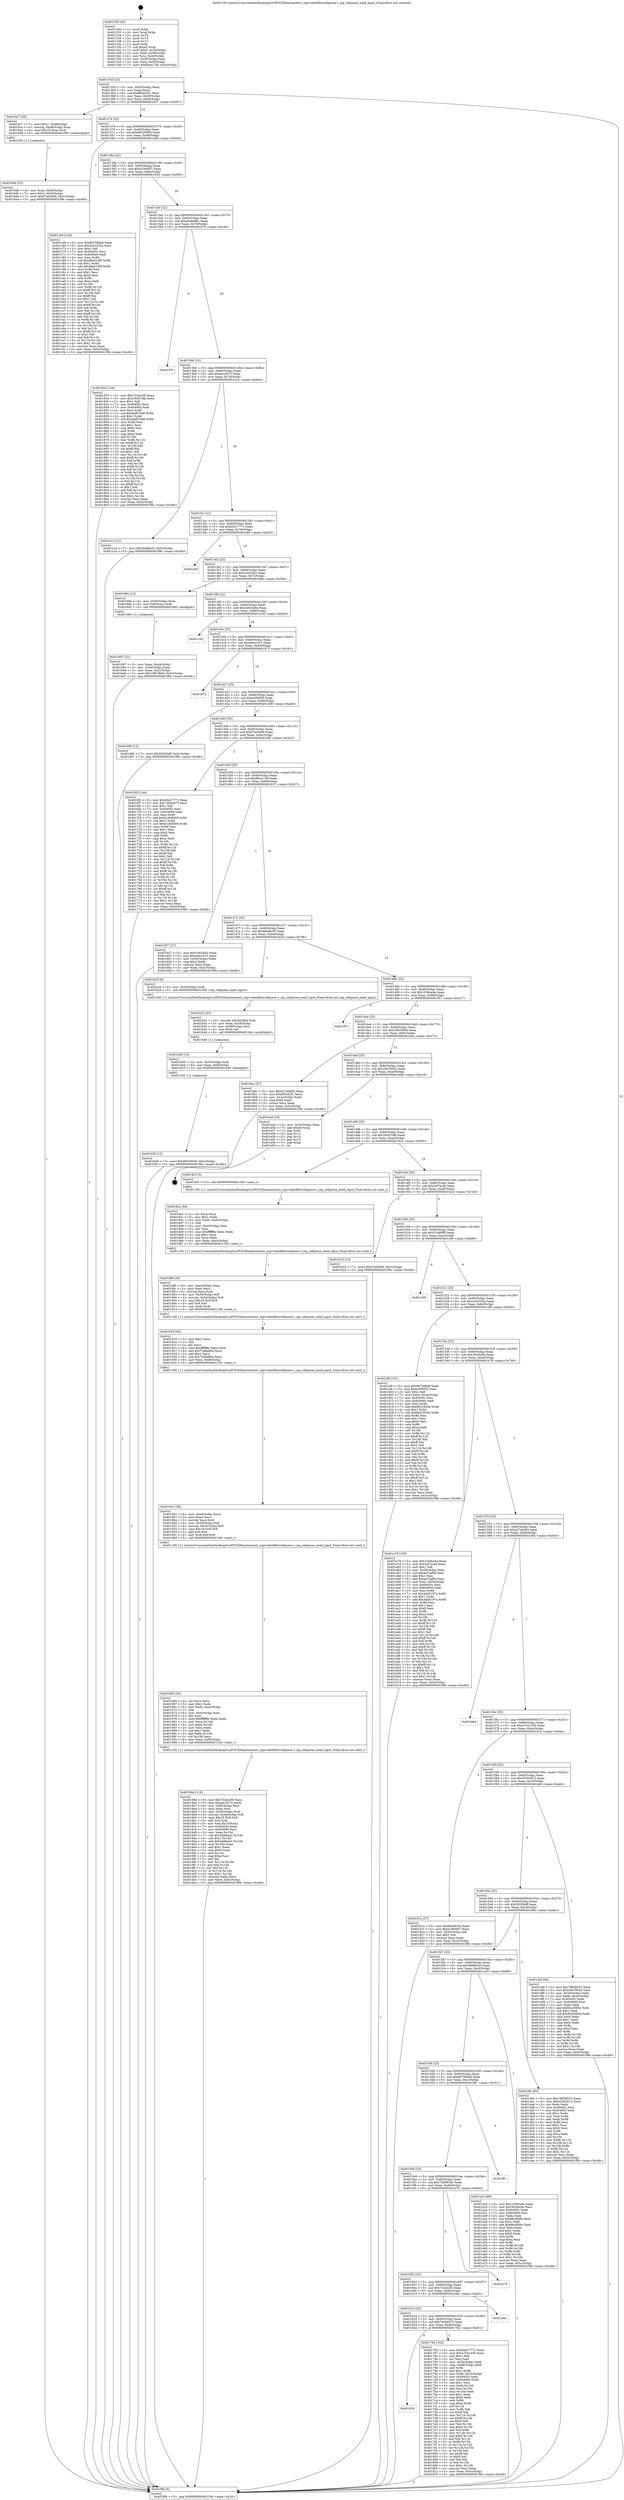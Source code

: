 digraph "0x401330" {
  label = "0x401330 (/mnt/c/Users/mathe/Desktop/tcc/POCII/binaries/extr_mpvvideofilterrefqueue.c_mp_refqueue_need_input_Final-ollvm.out::main(0))"
  labelloc = "t"
  node[shape=record]

  Entry [label="",width=0.3,height=0.3,shape=circle,fillcolor=black,style=filled]
  "0x40135d" [label="{
     0x40135d [23]\l
     | [instrs]\l
     &nbsp;&nbsp;0x40135d \<+3\>: mov -0x5c(%rbp),%eax\l
     &nbsp;&nbsp;0x401360 \<+2\>: mov %eax,%ecx\l
     &nbsp;&nbsp;0x401362 \<+6\>: sub $0x8f2e52f1,%ecx\l
     &nbsp;&nbsp;0x401368 \<+3\>: mov %eax,-0x60(%rbp)\l
     &nbsp;&nbsp;0x40136b \<+3\>: mov %ecx,-0x64(%rbp)\l
     &nbsp;&nbsp;0x40136e \<+6\>: je 00000000004016c7 \<main+0x397\>\l
  }"]
  "0x4016c7" [label="{
     0x4016c7 [20]\l
     | [instrs]\l
     &nbsp;&nbsp;0x4016c7 \<+7\>: movl $0x1,-0x48(%rbp)\l
     &nbsp;&nbsp;0x4016ce \<+4\>: movslq -0x48(%rbp),%rax\l
     &nbsp;&nbsp;0x4016d2 \<+4\>: imul $0x18,%rax,%rdi\l
     &nbsp;&nbsp;0x4016d6 \<+5\>: call 0000000000401050 \<malloc@plt\>\l
     | [calls]\l
     &nbsp;&nbsp;0x401050 \{1\} (unknown)\l
  }"]
  "0x401374" [label="{
     0x401374 [22]\l
     | [instrs]\l
     &nbsp;&nbsp;0x401374 \<+5\>: jmp 0000000000401379 \<main+0x49\>\l
     &nbsp;&nbsp;0x401379 \<+3\>: mov -0x60(%rbp),%eax\l
     &nbsp;&nbsp;0x40137c \<+5\>: sub $0x96529059,%eax\l
     &nbsp;&nbsp;0x401381 \<+3\>: mov %eax,-0x68(%rbp)\l
     &nbsp;&nbsp;0x401384 \<+6\>: je 0000000000401c69 \<main+0x939\>\l
  }"]
  Exit [label="",width=0.3,height=0.3,shape=circle,fillcolor=black,style=filled,peripheries=2]
  "0x401c69" [label="{
     0x401c69 [144]\l
     | [instrs]\l
     &nbsp;&nbsp;0x401c69 \<+5\>: mov $0x687589a8,%eax\l
     &nbsp;&nbsp;0x401c6e \<+5\>: mov $0x3c42352a,%ecx\l
     &nbsp;&nbsp;0x401c73 \<+2\>: mov $0x1,%dl\l
     &nbsp;&nbsp;0x401c75 \<+7\>: mov 0x40405c,%esi\l
     &nbsp;&nbsp;0x401c7c \<+7\>: mov 0x404060,%edi\l
     &nbsp;&nbsp;0x401c83 \<+3\>: mov %esi,%r8d\l
     &nbsp;&nbsp;0x401c86 \<+7\>: sub $0xd9a010f9,%r8d\l
     &nbsp;&nbsp;0x401c8d \<+4\>: sub $0x1,%r8d\l
     &nbsp;&nbsp;0x401c91 \<+7\>: add $0xd9a010f9,%r8d\l
     &nbsp;&nbsp;0x401c98 \<+4\>: imul %r8d,%esi\l
     &nbsp;&nbsp;0x401c9c \<+3\>: and $0x1,%esi\l
     &nbsp;&nbsp;0x401c9f \<+3\>: cmp $0x0,%esi\l
     &nbsp;&nbsp;0x401ca2 \<+4\>: sete %r9b\l
     &nbsp;&nbsp;0x401ca6 \<+3\>: cmp $0xa,%edi\l
     &nbsp;&nbsp;0x401ca9 \<+4\>: setl %r10b\l
     &nbsp;&nbsp;0x401cad \<+3\>: mov %r9b,%r11b\l
     &nbsp;&nbsp;0x401cb0 \<+4\>: xor $0xff,%r11b\l
     &nbsp;&nbsp;0x401cb4 \<+3\>: mov %r10b,%bl\l
     &nbsp;&nbsp;0x401cb7 \<+3\>: xor $0xff,%bl\l
     &nbsp;&nbsp;0x401cba \<+3\>: xor $0x1,%dl\l
     &nbsp;&nbsp;0x401cbd \<+3\>: mov %r11b,%r14b\l
     &nbsp;&nbsp;0x401cc0 \<+4\>: and $0xff,%r14b\l
     &nbsp;&nbsp;0x401cc4 \<+3\>: and %dl,%r9b\l
     &nbsp;&nbsp;0x401cc7 \<+3\>: mov %bl,%r15b\l
     &nbsp;&nbsp;0x401cca \<+4\>: and $0xff,%r15b\l
     &nbsp;&nbsp;0x401cce \<+3\>: and %dl,%r10b\l
     &nbsp;&nbsp;0x401cd1 \<+3\>: or %r9b,%r14b\l
     &nbsp;&nbsp;0x401cd4 \<+3\>: or %r10b,%r15b\l
     &nbsp;&nbsp;0x401cd7 \<+3\>: xor %r15b,%r14b\l
     &nbsp;&nbsp;0x401cda \<+3\>: or %bl,%r11b\l
     &nbsp;&nbsp;0x401cdd \<+4\>: xor $0xff,%r11b\l
     &nbsp;&nbsp;0x401ce1 \<+3\>: or $0x1,%dl\l
     &nbsp;&nbsp;0x401ce4 \<+3\>: and %dl,%r11b\l
     &nbsp;&nbsp;0x401ce7 \<+3\>: or %r11b,%r14b\l
     &nbsp;&nbsp;0x401cea \<+4\>: test $0x1,%r14b\l
     &nbsp;&nbsp;0x401cee \<+3\>: cmovne %ecx,%eax\l
     &nbsp;&nbsp;0x401cf1 \<+3\>: mov %eax,-0x5c(%rbp)\l
     &nbsp;&nbsp;0x401cf4 \<+5\>: jmp 0000000000401f9b \<main+0xc6b\>\l
  }"]
  "0x40138a" [label="{
     0x40138a [22]\l
     | [instrs]\l
     &nbsp;&nbsp;0x40138a \<+5\>: jmp 000000000040138f \<main+0x5f\>\l
     &nbsp;&nbsp;0x40138f \<+3\>: mov -0x60(%rbp),%eax\l
     &nbsp;&nbsp;0x401392 \<+5\>: sub $0xa1060bf7,%eax\l
     &nbsp;&nbsp;0x401397 \<+3\>: mov %eax,-0x6c(%rbp)\l
     &nbsp;&nbsp;0x40139a \<+6\>: je 0000000000401835 \<main+0x505\>\l
  }"]
  "0x401b58" [label="{
     0x401b58 [12]\l
     | [instrs]\l
     &nbsp;&nbsp;0x401b58 \<+7\>: movl $0x96529059,-0x5c(%rbp)\l
     &nbsp;&nbsp;0x401b5f \<+5\>: jmp 0000000000401f9b \<main+0xc6b\>\l
  }"]
  "0x401835" [label="{
     0x401835 [144]\l
     | [instrs]\l
     &nbsp;&nbsp;0x401835 \<+5\>: mov $0x732ee2f5,%eax\l
     &nbsp;&nbsp;0x40183a \<+5\>: mov $0x29c97c8b,%ecx\l
     &nbsp;&nbsp;0x40183f \<+2\>: mov $0x1,%dl\l
     &nbsp;&nbsp;0x401841 \<+7\>: mov 0x40405c,%esi\l
     &nbsp;&nbsp;0x401848 \<+7\>: mov 0x404060,%edi\l
     &nbsp;&nbsp;0x40184f \<+3\>: mov %esi,%r8d\l
     &nbsp;&nbsp;0x401852 \<+7\>: sub $0xdaf67bd9,%r8d\l
     &nbsp;&nbsp;0x401859 \<+4\>: sub $0x1,%r8d\l
     &nbsp;&nbsp;0x40185d \<+7\>: add $0xdaf67bd9,%r8d\l
     &nbsp;&nbsp;0x401864 \<+4\>: imul %r8d,%esi\l
     &nbsp;&nbsp;0x401868 \<+3\>: and $0x1,%esi\l
     &nbsp;&nbsp;0x40186b \<+3\>: cmp $0x0,%esi\l
     &nbsp;&nbsp;0x40186e \<+4\>: sete %r9b\l
     &nbsp;&nbsp;0x401872 \<+3\>: cmp $0xa,%edi\l
     &nbsp;&nbsp;0x401875 \<+4\>: setl %r10b\l
     &nbsp;&nbsp;0x401879 \<+3\>: mov %r9b,%r11b\l
     &nbsp;&nbsp;0x40187c \<+4\>: xor $0xff,%r11b\l
     &nbsp;&nbsp;0x401880 \<+3\>: mov %r10b,%bl\l
     &nbsp;&nbsp;0x401883 \<+3\>: xor $0xff,%bl\l
     &nbsp;&nbsp;0x401886 \<+3\>: xor $0x1,%dl\l
     &nbsp;&nbsp;0x401889 \<+3\>: mov %r11b,%r14b\l
     &nbsp;&nbsp;0x40188c \<+4\>: and $0xff,%r14b\l
     &nbsp;&nbsp;0x401890 \<+3\>: and %dl,%r9b\l
     &nbsp;&nbsp;0x401893 \<+3\>: mov %bl,%r15b\l
     &nbsp;&nbsp;0x401896 \<+4\>: and $0xff,%r15b\l
     &nbsp;&nbsp;0x40189a \<+3\>: and %dl,%r10b\l
     &nbsp;&nbsp;0x40189d \<+3\>: or %r9b,%r14b\l
     &nbsp;&nbsp;0x4018a0 \<+3\>: or %r10b,%r15b\l
     &nbsp;&nbsp;0x4018a3 \<+3\>: xor %r15b,%r14b\l
     &nbsp;&nbsp;0x4018a6 \<+3\>: or %bl,%r11b\l
     &nbsp;&nbsp;0x4018a9 \<+4\>: xor $0xff,%r11b\l
     &nbsp;&nbsp;0x4018ad \<+3\>: or $0x1,%dl\l
     &nbsp;&nbsp;0x4018b0 \<+3\>: and %dl,%r11b\l
     &nbsp;&nbsp;0x4018b3 \<+3\>: or %r11b,%r14b\l
     &nbsp;&nbsp;0x4018b6 \<+4\>: test $0x1,%r14b\l
     &nbsp;&nbsp;0x4018ba \<+3\>: cmovne %ecx,%eax\l
     &nbsp;&nbsp;0x4018bd \<+3\>: mov %eax,-0x5c(%rbp)\l
     &nbsp;&nbsp;0x4018c0 \<+5\>: jmp 0000000000401f9b \<main+0xc6b\>\l
  }"]
  "0x4013a0" [label="{
     0x4013a0 [22]\l
     | [instrs]\l
     &nbsp;&nbsp;0x4013a0 \<+5\>: jmp 00000000004013a5 \<main+0x75\>\l
     &nbsp;&nbsp;0x4013a5 \<+3\>: mov -0x60(%rbp),%eax\l
     &nbsp;&nbsp;0x4013a8 \<+5\>: sub $0xa5a6e881,%eax\l
     &nbsp;&nbsp;0x4013ad \<+3\>: mov %eax,-0x70(%rbp)\l
     &nbsp;&nbsp;0x4013b0 \<+6\>: je 0000000000401f70 \<main+0xc40\>\l
  }"]
  "0x401b49" [label="{
     0x401b49 [15]\l
     | [instrs]\l
     &nbsp;&nbsp;0x401b49 \<+4\>: mov -0x50(%rbp),%rdi\l
     &nbsp;&nbsp;0x401b4d \<+6\>: mov %eax,-0xf4(%rbp)\l
     &nbsp;&nbsp;0x401b53 \<+5\>: call 0000000000401030 \<free@plt\>\l
     | [calls]\l
     &nbsp;&nbsp;0x401030 \{1\} (unknown)\l
  }"]
  "0x401f70" [label="{
     0x401f70\l
  }", style=dashed]
  "0x4013b6" [label="{
     0x4013b6 [22]\l
     | [instrs]\l
     &nbsp;&nbsp;0x4013b6 \<+5\>: jmp 00000000004013bb \<main+0x8b\>\l
     &nbsp;&nbsp;0x4013bb \<+3\>: mov -0x60(%rbp),%eax\l
     &nbsp;&nbsp;0x4013be \<+5\>: sub $0xaec2fc75,%eax\l
     &nbsp;&nbsp;0x4013c3 \<+3\>: mov %eax,-0x74(%rbp)\l
     &nbsp;&nbsp;0x4013c6 \<+6\>: je 0000000000401a14 \<main+0x6e4\>\l
  }"]
  "0x401b32" [label="{
     0x401b32 [23]\l
     | [instrs]\l
     &nbsp;&nbsp;0x401b32 \<+10\>: movabs $0x4020b6,%rdi\l
     &nbsp;&nbsp;0x401b3c \<+3\>: mov %eax,-0x58(%rbp)\l
     &nbsp;&nbsp;0x401b3f \<+3\>: mov -0x58(%rbp),%esi\l
     &nbsp;&nbsp;0x401b42 \<+2\>: mov $0x0,%al\l
     &nbsp;&nbsp;0x401b44 \<+5\>: call 0000000000401040 \<printf@plt\>\l
     | [calls]\l
     &nbsp;&nbsp;0x401040 \{1\} (unknown)\l
  }"]
  "0x401a14" [label="{
     0x401a14 [12]\l
     | [instrs]\l
     &nbsp;&nbsp;0x401a14 \<+7\>: movl $0x5bd8fcd3,-0x5c(%rbp)\l
     &nbsp;&nbsp;0x401a1b \<+5\>: jmp 0000000000401f9b \<main+0xc6b\>\l
  }"]
  "0x4013cc" [label="{
     0x4013cc [22]\l
     | [instrs]\l
     &nbsp;&nbsp;0x4013cc \<+5\>: jmp 00000000004013d1 \<main+0xa1\>\l
     &nbsp;&nbsp;0x4013d1 \<+3\>: mov -0x60(%rbp),%eax\l
     &nbsp;&nbsp;0x4013d4 \<+5\>: sub $0xb5d17771,%eax\l
     &nbsp;&nbsp;0x4013d9 \<+3\>: mov %eax,-0x78(%rbp)\l
     &nbsp;&nbsp;0x4013dc \<+6\>: je 0000000000401e60 \<main+0xb30\>\l
  }"]
  "0x40199d" [label="{
     0x40199d [119]\l
     | [instrs]\l
     &nbsp;&nbsp;0x40199d \<+5\>: mov $0x732ee2f5,%ecx\l
     &nbsp;&nbsp;0x4019a2 \<+5\>: mov $0xaec2fc75,%edx\l
     &nbsp;&nbsp;0x4019a7 \<+6\>: mov -0xf0(%rbp),%esi\l
     &nbsp;&nbsp;0x4019ad \<+3\>: imul %eax,%esi\l
     &nbsp;&nbsp;0x4019b0 \<+4\>: mov -0x50(%rbp),%rdi\l
     &nbsp;&nbsp;0x4019b4 \<+4\>: movslq -0x54(%rbp),%r8\l
     &nbsp;&nbsp;0x4019b8 \<+4\>: imul $0x18,%r8,%r8\l
     &nbsp;&nbsp;0x4019bc \<+3\>: add %r8,%rdi\l
     &nbsp;&nbsp;0x4019bf \<+3\>: mov %esi,0x10(%rdi)\l
     &nbsp;&nbsp;0x4019c2 \<+7\>: mov 0x40405c,%eax\l
     &nbsp;&nbsp;0x4019c9 \<+7\>: mov 0x404060,%esi\l
     &nbsp;&nbsp;0x4019d0 \<+3\>: mov %eax,%r10d\l
     &nbsp;&nbsp;0x4019d3 \<+7\>: sub $0x5a9fe4e2,%r10d\l
     &nbsp;&nbsp;0x4019da \<+4\>: sub $0x1,%r10d\l
     &nbsp;&nbsp;0x4019de \<+7\>: add $0x5a9fe4e2,%r10d\l
     &nbsp;&nbsp;0x4019e5 \<+4\>: imul %r10d,%eax\l
     &nbsp;&nbsp;0x4019e9 \<+3\>: and $0x1,%eax\l
     &nbsp;&nbsp;0x4019ec \<+3\>: cmp $0x0,%eax\l
     &nbsp;&nbsp;0x4019ef \<+4\>: sete %r11b\l
     &nbsp;&nbsp;0x4019f3 \<+3\>: cmp $0xa,%esi\l
     &nbsp;&nbsp;0x4019f6 \<+3\>: setl %bl\l
     &nbsp;&nbsp;0x4019f9 \<+3\>: mov %r11b,%r14b\l
     &nbsp;&nbsp;0x4019fc \<+3\>: and %bl,%r14b\l
     &nbsp;&nbsp;0x4019ff \<+3\>: xor %bl,%r11b\l
     &nbsp;&nbsp;0x401a02 \<+3\>: or %r11b,%r14b\l
     &nbsp;&nbsp;0x401a05 \<+4\>: test $0x1,%r14b\l
     &nbsp;&nbsp;0x401a09 \<+3\>: cmovne %edx,%ecx\l
     &nbsp;&nbsp;0x401a0c \<+3\>: mov %ecx,-0x5c(%rbp)\l
     &nbsp;&nbsp;0x401a0f \<+5\>: jmp 0000000000401f9b \<main+0xc6b\>\l
  }"]
  "0x401e60" [label="{
     0x401e60\l
  }", style=dashed]
  "0x4013e2" [label="{
     0x4013e2 [22]\l
     | [instrs]\l
     &nbsp;&nbsp;0x4013e2 \<+5\>: jmp 00000000004013e7 \<main+0xb7\>\l
     &nbsp;&nbsp;0x4013e7 \<+3\>: mov -0x60(%rbp),%eax\l
     &nbsp;&nbsp;0x4013ea \<+5\>: sub $0xc3442fa3,%eax\l
     &nbsp;&nbsp;0x4013ef \<+3\>: mov %eax,-0x7c(%rbp)\l
     &nbsp;&nbsp;0x4013f2 \<+6\>: je 000000000040168a \<main+0x35a\>\l
  }"]
  "0x401965" [label="{
     0x401965 [56]\l
     | [instrs]\l
     &nbsp;&nbsp;0x401965 \<+2\>: xor %ecx,%ecx\l
     &nbsp;&nbsp;0x401967 \<+5\>: mov $0x2,%edx\l
     &nbsp;&nbsp;0x40196c \<+6\>: mov %edx,-0xec(%rbp)\l
     &nbsp;&nbsp;0x401972 \<+1\>: cltd\l
     &nbsp;&nbsp;0x401973 \<+6\>: mov -0xec(%rbp),%esi\l
     &nbsp;&nbsp;0x401979 \<+2\>: idiv %esi\l
     &nbsp;&nbsp;0x40197b \<+6\>: imul $0xfffffffe,%edx,%edx\l
     &nbsp;&nbsp;0x401981 \<+3\>: mov %ecx,%r10d\l
     &nbsp;&nbsp;0x401984 \<+3\>: sub %edx,%r10d\l
     &nbsp;&nbsp;0x401987 \<+2\>: mov %ecx,%edx\l
     &nbsp;&nbsp;0x401989 \<+3\>: sub $0x1,%edx\l
     &nbsp;&nbsp;0x40198c \<+3\>: add %edx,%r10d\l
     &nbsp;&nbsp;0x40198f \<+3\>: sub %r10d,%ecx\l
     &nbsp;&nbsp;0x401992 \<+6\>: mov %ecx,-0xf0(%rbp)\l
     &nbsp;&nbsp;0x401998 \<+5\>: call 0000000000401160 \<next_i\>\l
     | [calls]\l
     &nbsp;&nbsp;0x401160 \{1\} (/mnt/c/Users/mathe/Desktop/tcc/POCII/binaries/extr_mpvvideofilterrefqueue.c_mp_refqueue_need_input_Final-ollvm.out::next_i)\l
  }"]
  "0x40168a" [label="{
     0x40168a [13]\l
     | [instrs]\l
     &nbsp;&nbsp;0x40168a \<+4\>: mov -0x40(%rbp),%rax\l
     &nbsp;&nbsp;0x40168e \<+4\>: mov 0x8(%rax),%rdi\l
     &nbsp;&nbsp;0x401692 \<+5\>: call 0000000000401060 \<atoi@plt\>\l
     | [calls]\l
     &nbsp;&nbsp;0x401060 \{1\} (unknown)\l
  }"]
  "0x4013f8" [label="{
     0x4013f8 [22]\l
     | [instrs]\l
     &nbsp;&nbsp;0x4013f8 \<+5\>: jmp 00000000004013fd \<main+0xcd\>\l
     &nbsp;&nbsp;0x4013fd \<+3\>: mov -0x60(%rbp),%eax\l
     &nbsp;&nbsp;0x401400 \<+5\>: sub $0xcb61be9a,%eax\l
     &nbsp;&nbsp;0x401405 \<+3\>: mov %eax,-0x80(%rbp)\l
     &nbsp;&nbsp;0x401408 \<+6\>: je 0000000000401c5d \<main+0x92d\>\l
  }"]
  "0x401941" [label="{
     0x401941 [36]\l
     | [instrs]\l
     &nbsp;&nbsp;0x401941 \<+6\>: mov -0xe8(%rbp),%ecx\l
     &nbsp;&nbsp;0x401947 \<+3\>: imul %eax,%ecx\l
     &nbsp;&nbsp;0x40194a \<+3\>: movslq %ecx,%rdi\l
     &nbsp;&nbsp;0x40194d \<+4\>: mov -0x50(%rbp),%r8\l
     &nbsp;&nbsp;0x401951 \<+4\>: movslq -0x54(%rbp),%r9\l
     &nbsp;&nbsp;0x401955 \<+4\>: imul $0x18,%r9,%r9\l
     &nbsp;&nbsp;0x401959 \<+3\>: add %r9,%r8\l
     &nbsp;&nbsp;0x40195c \<+4\>: mov %rdi,0x8(%r8)\l
     &nbsp;&nbsp;0x401960 \<+5\>: call 0000000000401160 \<next_i\>\l
     | [calls]\l
     &nbsp;&nbsp;0x401160 \{1\} (/mnt/c/Users/mathe/Desktop/tcc/POCII/binaries/extr_mpvvideofilterrefqueue.c_mp_refqueue_need_input_Final-ollvm.out::next_i)\l
  }"]
  "0x401c5d" [label="{
     0x401c5d\l
  }", style=dashed]
  "0x40140e" [label="{
     0x40140e [25]\l
     | [instrs]\l
     &nbsp;&nbsp;0x40140e \<+5\>: jmp 0000000000401413 \<main+0xe3\>\l
     &nbsp;&nbsp;0x401413 \<+3\>: mov -0x60(%rbp),%eax\l
     &nbsp;&nbsp;0x401416 \<+5\>: sub $0xe0ecc315,%eax\l
     &nbsp;&nbsp;0x40141b \<+6\>: mov %eax,-0x84(%rbp)\l
     &nbsp;&nbsp;0x401421 \<+6\>: je 0000000000401672 \<main+0x342\>\l
  }"]
  "0x401919" [label="{
     0x401919 [40]\l
     | [instrs]\l
     &nbsp;&nbsp;0x401919 \<+5\>: mov $0x2,%ecx\l
     &nbsp;&nbsp;0x40191e \<+1\>: cltd\l
     &nbsp;&nbsp;0x40191f \<+2\>: idiv %ecx\l
     &nbsp;&nbsp;0x401921 \<+6\>: imul $0xfffffffe,%edx,%ecx\l
     &nbsp;&nbsp;0x401927 \<+6\>: add $0x72d8a80a,%ecx\l
     &nbsp;&nbsp;0x40192d \<+3\>: add $0x1,%ecx\l
     &nbsp;&nbsp;0x401930 \<+6\>: sub $0x72d8a80a,%ecx\l
     &nbsp;&nbsp;0x401936 \<+6\>: mov %ecx,-0xe8(%rbp)\l
     &nbsp;&nbsp;0x40193c \<+5\>: call 0000000000401160 \<next_i\>\l
     | [calls]\l
     &nbsp;&nbsp;0x401160 \{1\} (/mnt/c/Users/mathe/Desktop/tcc/POCII/binaries/extr_mpvvideofilterrefqueue.c_mp_refqueue_need_input_Final-ollvm.out::next_i)\l
  }"]
  "0x401672" [label="{
     0x401672\l
  }", style=dashed]
  "0x401427" [label="{
     0x401427 [25]\l
     | [instrs]\l
     &nbsp;&nbsp;0x401427 \<+5\>: jmp 000000000040142c \<main+0xfc\>\l
     &nbsp;&nbsp;0x40142c \<+3\>: mov -0x60(%rbp),%eax\l
     &nbsp;&nbsp;0x40142f \<+5\>: sub $0xecf56f50,%eax\l
     &nbsp;&nbsp;0x401434 \<+6\>: mov %eax,-0x88(%rbp)\l
     &nbsp;&nbsp;0x40143a \<+6\>: je 0000000000401d90 \<main+0xa60\>\l
  }"]
  "0x4018f6" [label="{
     0x4018f6 [35]\l
     | [instrs]\l
     &nbsp;&nbsp;0x4018f6 \<+6\>: mov -0xe4(%rbp),%ecx\l
     &nbsp;&nbsp;0x4018fc \<+3\>: imul %eax,%ecx\l
     &nbsp;&nbsp;0x4018ff \<+3\>: movslq %ecx,%rdi\l
     &nbsp;&nbsp;0x401902 \<+4\>: mov -0x50(%rbp),%r8\l
     &nbsp;&nbsp;0x401906 \<+4\>: movslq -0x54(%rbp),%r9\l
     &nbsp;&nbsp;0x40190a \<+4\>: imul $0x18,%r9,%r9\l
     &nbsp;&nbsp;0x40190e \<+3\>: add %r9,%r8\l
     &nbsp;&nbsp;0x401911 \<+3\>: mov %rdi,(%r8)\l
     &nbsp;&nbsp;0x401914 \<+5\>: call 0000000000401160 \<next_i\>\l
     | [calls]\l
     &nbsp;&nbsp;0x401160 \{1\} (/mnt/c/Users/mathe/Desktop/tcc/POCII/binaries/extr_mpvvideofilterrefqueue.c_mp_refqueue_need_input_Final-ollvm.out::next_i)\l
  }"]
  "0x401d90" [label="{
     0x401d90 [12]\l
     | [instrs]\l
     &nbsp;&nbsp;0x401d90 \<+7\>: movl $0x59320eff,-0x5c(%rbp)\l
     &nbsp;&nbsp;0x401d97 \<+5\>: jmp 0000000000401f9b \<main+0xc6b\>\l
  }"]
  "0x401440" [label="{
     0x401440 [25]\l
     | [instrs]\l
     &nbsp;&nbsp;0x401440 \<+5\>: jmp 0000000000401445 \<main+0x115\>\l
     &nbsp;&nbsp;0x401445 \<+3\>: mov -0x60(%rbp),%eax\l
     &nbsp;&nbsp;0x401448 \<+5\>: sub $0xf7a0d499,%eax\l
     &nbsp;&nbsp;0x40144d \<+6\>: mov %eax,-0x8c(%rbp)\l
     &nbsp;&nbsp;0x401453 \<+6\>: je 00000000004016f2 \<main+0x3c2\>\l
  }"]
  "0x4018ca" [label="{
     0x4018ca [44]\l
     | [instrs]\l
     &nbsp;&nbsp;0x4018ca \<+2\>: xor %ecx,%ecx\l
     &nbsp;&nbsp;0x4018cc \<+5\>: mov $0x2,%edx\l
     &nbsp;&nbsp;0x4018d1 \<+6\>: mov %edx,-0xe0(%rbp)\l
     &nbsp;&nbsp;0x4018d7 \<+1\>: cltd\l
     &nbsp;&nbsp;0x4018d8 \<+6\>: mov -0xe0(%rbp),%esi\l
     &nbsp;&nbsp;0x4018de \<+2\>: idiv %esi\l
     &nbsp;&nbsp;0x4018e0 \<+6\>: imul $0xfffffffe,%edx,%edx\l
     &nbsp;&nbsp;0x4018e6 \<+3\>: sub $0x1,%ecx\l
     &nbsp;&nbsp;0x4018e9 \<+2\>: sub %ecx,%edx\l
     &nbsp;&nbsp;0x4018eb \<+6\>: mov %edx,-0xe4(%rbp)\l
     &nbsp;&nbsp;0x4018f1 \<+5\>: call 0000000000401160 \<next_i\>\l
     | [calls]\l
     &nbsp;&nbsp;0x401160 \{1\} (/mnt/c/Users/mathe/Desktop/tcc/POCII/binaries/extr_mpvvideofilterrefqueue.c_mp_refqueue_need_input_Final-ollvm.out::next_i)\l
  }"]
  "0x4016f2" [label="{
     0x4016f2 [144]\l
     | [instrs]\l
     &nbsp;&nbsp;0x4016f2 \<+5\>: mov $0xb5d17771,%eax\l
     &nbsp;&nbsp;0x4016f7 \<+5\>: mov $0x74b5d475,%ecx\l
     &nbsp;&nbsp;0x4016fc \<+2\>: mov $0x1,%dl\l
     &nbsp;&nbsp;0x4016fe \<+7\>: mov 0x40405c,%esi\l
     &nbsp;&nbsp;0x401705 \<+7\>: mov 0x404060,%edi\l
     &nbsp;&nbsp;0x40170c \<+3\>: mov %esi,%r8d\l
     &nbsp;&nbsp;0x40170f \<+7\>: add $0xb1db85b9,%r8d\l
     &nbsp;&nbsp;0x401716 \<+4\>: sub $0x1,%r8d\l
     &nbsp;&nbsp;0x40171a \<+7\>: sub $0xb1db85b9,%r8d\l
     &nbsp;&nbsp;0x401721 \<+4\>: imul %r8d,%esi\l
     &nbsp;&nbsp;0x401725 \<+3\>: and $0x1,%esi\l
     &nbsp;&nbsp;0x401728 \<+3\>: cmp $0x0,%esi\l
     &nbsp;&nbsp;0x40172b \<+4\>: sete %r9b\l
     &nbsp;&nbsp;0x40172f \<+3\>: cmp $0xa,%edi\l
     &nbsp;&nbsp;0x401732 \<+4\>: setl %r10b\l
     &nbsp;&nbsp;0x401736 \<+3\>: mov %r9b,%r11b\l
     &nbsp;&nbsp;0x401739 \<+4\>: xor $0xff,%r11b\l
     &nbsp;&nbsp;0x40173d \<+3\>: mov %r10b,%bl\l
     &nbsp;&nbsp;0x401740 \<+3\>: xor $0xff,%bl\l
     &nbsp;&nbsp;0x401743 \<+3\>: xor $0x1,%dl\l
     &nbsp;&nbsp;0x401746 \<+3\>: mov %r11b,%r14b\l
     &nbsp;&nbsp;0x401749 \<+4\>: and $0xff,%r14b\l
     &nbsp;&nbsp;0x40174d \<+3\>: and %dl,%r9b\l
     &nbsp;&nbsp;0x401750 \<+3\>: mov %bl,%r15b\l
     &nbsp;&nbsp;0x401753 \<+4\>: and $0xff,%r15b\l
     &nbsp;&nbsp;0x401757 \<+3\>: and %dl,%r10b\l
     &nbsp;&nbsp;0x40175a \<+3\>: or %r9b,%r14b\l
     &nbsp;&nbsp;0x40175d \<+3\>: or %r10b,%r15b\l
     &nbsp;&nbsp;0x401760 \<+3\>: xor %r15b,%r14b\l
     &nbsp;&nbsp;0x401763 \<+3\>: or %bl,%r11b\l
     &nbsp;&nbsp;0x401766 \<+4\>: xor $0xff,%r11b\l
     &nbsp;&nbsp;0x40176a \<+3\>: or $0x1,%dl\l
     &nbsp;&nbsp;0x40176d \<+3\>: and %dl,%r11b\l
     &nbsp;&nbsp;0x401770 \<+3\>: or %r11b,%r14b\l
     &nbsp;&nbsp;0x401773 \<+4\>: test $0x1,%r14b\l
     &nbsp;&nbsp;0x401777 \<+3\>: cmovne %ecx,%eax\l
     &nbsp;&nbsp;0x40177a \<+3\>: mov %eax,-0x5c(%rbp)\l
     &nbsp;&nbsp;0x40177d \<+5\>: jmp 0000000000401f9b \<main+0xc6b\>\l
  }"]
  "0x401459" [label="{
     0x401459 [25]\l
     | [instrs]\l
     &nbsp;&nbsp;0x401459 \<+5\>: jmp 000000000040145e \<main+0x12e\>\l
     &nbsp;&nbsp;0x40145e \<+3\>: mov -0x60(%rbp),%eax\l
     &nbsp;&nbsp;0x401461 \<+5\>: sub $0xf8cec738,%eax\l
     &nbsp;&nbsp;0x401466 \<+6\>: mov %eax,-0x90(%rbp)\l
     &nbsp;&nbsp;0x40146c \<+6\>: je 0000000000401657 \<main+0x327\>\l
  }"]
  "0x401634" [label="{
     0x401634\l
  }", style=dashed]
  "0x401657" [label="{
     0x401657 [27]\l
     | [instrs]\l
     &nbsp;&nbsp;0x401657 \<+5\>: mov $0xc3442fa3,%eax\l
     &nbsp;&nbsp;0x40165c \<+5\>: mov $0xe0ecc315,%ecx\l
     &nbsp;&nbsp;0x401661 \<+3\>: mov -0x30(%rbp),%edx\l
     &nbsp;&nbsp;0x401664 \<+3\>: cmp $0x2,%edx\l
     &nbsp;&nbsp;0x401667 \<+3\>: cmovne %ecx,%eax\l
     &nbsp;&nbsp;0x40166a \<+3\>: mov %eax,-0x5c(%rbp)\l
     &nbsp;&nbsp;0x40166d \<+5\>: jmp 0000000000401f9b \<main+0xc6b\>\l
  }"]
  "0x401472" [label="{
     0x401472 [25]\l
     | [instrs]\l
     &nbsp;&nbsp;0x401472 \<+5\>: jmp 0000000000401477 \<main+0x147\>\l
     &nbsp;&nbsp;0x401477 \<+3\>: mov -0x60(%rbp),%eax\l
     &nbsp;&nbsp;0x40147a \<+5\>: sub $0xfe4e8c55,%eax\l
     &nbsp;&nbsp;0x40147f \<+6\>: mov %eax,-0x94(%rbp)\l
     &nbsp;&nbsp;0x401485 \<+6\>: je 0000000000401b29 \<main+0x7f9\>\l
  }"]
  "0x401f9b" [label="{
     0x401f9b [5]\l
     | [instrs]\l
     &nbsp;&nbsp;0x401f9b \<+5\>: jmp 000000000040135d \<main+0x2d\>\l
  }"]
  "0x401330" [label="{
     0x401330 [45]\l
     | [instrs]\l
     &nbsp;&nbsp;0x401330 \<+1\>: push %rbp\l
     &nbsp;&nbsp;0x401331 \<+3\>: mov %rsp,%rbp\l
     &nbsp;&nbsp;0x401334 \<+2\>: push %r15\l
     &nbsp;&nbsp;0x401336 \<+2\>: push %r14\l
     &nbsp;&nbsp;0x401338 \<+2\>: push %r12\l
     &nbsp;&nbsp;0x40133a \<+1\>: push %rbx\l
     &nbsp;&nbsp;0x40133b \<+7\>: sub $0xe0,%rsp\l
     &nbsp;&nbsp;0x401342 \<+7\>: movl $0x0,-0x34(%rbp)\l
     &nbsp;&nbsp;0x401349 \<+3\>: mov %edi,-0x38(%rbp)\l
     &nbsp;&nbsp;0x40134c \<+4\>: mov %rsi,-0x40(%rbp)\l
     &nbsp;&nbsp;0x401350 \<+3\>: mov -0x38(%rbp),%edi\l
     &nbsp;&nbsp;0x401353 \<+3\>: mov %edi,-0x30(%rbp)\l
     &nbsp;&nbsp;0x401356 \<+7\>: movl $0xf8cec738,-0x5c(%rbp)\l
  }"]
  "0x401697" [label="{
     0x401697 [21]\l
     | [instrs]\l
     &nbsp;&nbsp;0x401697 \<+3\>: mov %eax,-0x44(%rbp)\l
     &nbsp;&nbsp;0x40169a \<+3\>: mov -0x44(%rbp),%eax\l
     &nbsp;&nbsp;0x40169d \<+3\>: mov %eax,-0x2c(%rbp)\l
     &nbsp;&nbsp;0x4016a0 \<+7\>: movl $0x19818b64,-0x5c(%rbp)\l
     &nbsp;&nbsp;0x4016a7 \<+5\>: jmp 0000000000401f9b \<main+0xc6b\>\l
  }"]
  "0x401782" [label="{
     0x401782 [152]\l
     | [instrs]\l
     &nbsp;&nbsp;0x401782 \<+5\>: mov $0xb5d17771,%eax\l
     &nbsp;&nbsp;0x401787 \<+5\>: mov $0x47541330,%ecx\l
     &nbsp;&nbsp;0x40178c \<+2\>: mov $0x1,%dl\l
     &nbsp;&nbsp;0x40178e \<+2\>: xor %esi,%esi\l
     &nbsp;&nbsp;0x401790 \<+3\>: mov -0x54(%rbp),%edi\l
     &nbsp;&nbsp;0x401793 \<+3\>: cmp -0x48(%rbp),%edi\l
     &nbsp;&nbsp;0x401796 \<+4\>: setl %r8b\l
     &nbsp;&nbsp;0x40179a \<+4\>: and $0x1,%r8b\l
     &nbsp;&nbsp;0x40179e \<+4\>: mov %r8b,-0x25(%rbp)\l
     &nbsp;&nbsp;0x4017a2 \<+7\>: mov 0x40405c,%edi\l
     &nbsp;&nbsp;0x4017a9 \<+8\>: mov 0x404060,%r9d\l
     &nbsp;&nbsp;0x4017b1 \<+3\>: sub $0x1,%esi\l
     &nbsp;&nbsp;0x4017b4 \<+3\>: mov %edi,%r10d\l
     &nbsp;&nbsp;0x4017b7 \<+3\>: add %esi,%r10d\l
     &nbsp;&nbsp;0x4017ba \<+4\>: imul %r10d,%edi\l
     &nbsp;&nbsp;0x4017be \<+3\>: and $0x1,%edi\l
     &nbsp;&nbsp;0x4017c1 \<+3\>: cmp $0x0,%edi\l
     &nbsp;&nbsp;0x4017c4 \<+4\>: sete %r8b\l
     &nbsp;&nbsp;0x4017c8 \<+4\>: cmp $0xa,%r9d\l
     &nbsp;&nbsp;0x4017cc \<+4\>: setl %r11b\l
     &nbsp;&nbsp;0x4017d0 \<+3\>: mov %r8b,%bl\l
     &nbsp;&nbsp;0x4017d3 \<+3\>: xor $0xff,%bl\l
     &nbsp;&nbsp;0x4017d6 \<+3\>: mov %r11b,%r14b\l
     &nbsp;&nbsp;0x4017d9 \<+4\>: xor $0xff,%r14b\l
     &nbsp;&nbsp;0x4017dd \<+3\>: xor $0x0,%dl\l
     &nbsp;&nbsp;0x4017e0 \<+3\>: mov %bl,%r15b\l
     &nbsp;&nbsp;0x4017e3 \<+4\>: and $0x0,%r15b\l
     &nbsp;&nbsp;0x4017e7 \<+3\>: and %dl,%r8b\l
     &nbsp;&nbsp;0x4017ea \<+3\>: mov %r14b,%r12b\l
     &nbsp;&nbsp;0x4017ed \<+4\>: and $0x0,%r12b\l
     &nbsp;&nbsp;0x4017f1 \<+3\>: and %dl,%r11b\l
     &nbsp;&nbsp;0x4017f4 \<+3\>: or %r8b,%r15b\l
     &nbsp;&nbsp;0x4017f7 \<+3\>: or %r11b,%r12b\l
     &nbsp;&nbsp;0x4017fa \<+3\>: xor %r12b,%r15b\l
     &nbsp;&nbsp;0x4017fd \<+3\>: or %r14b,%bl\l
     &nbsp;&nbsp;0x401800 \<+3\>: xor $0xff,%bl\l
     &nbsp;&nbsp;0x401803 \<+3\>: or $0x0,%dl\l
     &nbsp;&nbsp;0x401806 \<+2\>: and %dl,%bl\l
     &nbsp;&nbsp;0x401808 \<+3\>: or %bl,%r15b\l
     &nbsp;&nbsp;0x40180b \<+4\>: test $0x1,%r15b\l
     &nbsp;&nbsp;0x40180f \<+3\>: cmovne %ecx,%eax\l
     &nbsp;&nbsp;0x401812 \<+3\>: mov %eax,-0x5c(%rbp)\l
     &nbsp;&nbsp;0x401815 \<+5\>: jmp 0000000000401f9b \<main+0xc6b\>\l
  }"]
  "0x401b29" [label="{
     0x401b29 [9]\l
     | [instrs]\l
     &nbsp;&nbsp;0x401b29 \<+4\>: mov -0x50(%rbp),%rdi\l
     &nbsp;&nbsp;0x401b2d \<+5\>: call 0000000000401240 \<mp_refqueue_need_input\>\l
     | [calls]\l
     &nbsp;&nbsp;0x401240 \{1\} (/mnt/c/Users/mathe/Desktop/tcc/POCII/binaries/extr_mpvvideofilterrefqueue.c_mp_refqueue_need_input_Final-ollvm.out::mp_refqueue_need_input)\l
  }"]
  "0x40148b" [label="{
     0x40148b [25]\l
     | [instrs]\l
     &nbsp;&nbsp;0x40148b \<+5\>: jmp 0000000000401490 \<main+0x160\>\l
     &nbsp;&nbsp;0x401490 \<+3\>: mov -0x60(%rbp),%eax\l
     &nbsp;&nbsp;0x401493 \<+5\>: sub $0x1038ce4a,%eax\l
     &nbsp;&nbsp;0x401498 \<+6\>: mov %eax,-0x98(%rbp)\l
     &nbsp;&nbsp;0x40149e \<+6\>: je 0000000000401f57 \<main+0xc27\>\l
  }"]
  "0x40161b" [label="{
     0x40161b [25]\l
     | [instrs]\l
     &nbsp;&nbsp;0x40161b \<+5\>: jmp 0000000000401620 \<main+0x2f0\>\l
     &nbsp;&nbsp;0x401620 \<+3\>: mov -0x60(%rbp),%eax\l
     &nbsp;&nbsp;0x401623 \<+5\>: sub $0x74b5d475,%eax\l
     &nbsp;&nbsp;0x401628 \<+6\>: mov %eax,-0xd8(%rbp)\l
     &nbsp;&nbsp;0x40162e \<+6\>: je 0000000000401782 \<main+0x452\>\l
  }"]
  "0x401f57" [label="{
     0x401f57\l
  }", style=dashed]
  "0x4014a4" [label="{
     0x4014a4 [25]\l
     | [instrs]\l
     &nbsp;&nbsp;0x4014a4 \<+5\>: jmp 00000000004014a9 \<main+0x179\>\l
     &nbsp;&nbsp;0x4014a9 \<+3\>: mov -0x60(%rbp),%eax\l
     &nbsp;&nbsp;0x4014ac \<+5\>: sub $0x19818b64,%eax\l
     &nbsp;&nbsp;0x4014b1 \<+6\>: mov %eax,-0x9c(%rbp)\l
     &nbsp;&nbsp;0x4014b7 \<+6\>: je 00000000004016ac \<main+0x37c\>\l
  }"]
  "0x401e6c" [label="{
     0x401e6c\l
  }", style=dashed]
  "0x4016ac" [label="{
     0x4016ac [27]\l
     | [instrs]\l
     &nbsp;&nbsp;0x4016ac \<+5\>: mov $0x427e6d93,%eax\l
     &nbsp;&nbsp;0x4016b1 \<+5\>: mov $0x8f2e52f1,%ecx\l
     &nbsp;&nbsp;0x4016b6 \<+3\>: mov -0x2c(%rbp),%edx\l
     &nbsp;&nbsp;0x4016b9 \<+3\>: cmp $0x0,%edx\l
     &nbsp;&nbsp;0x4016bc \<+3\>: cmove %ecx,%eax\l
     &nbsp;&nbsp;0x4016bf \<+3\>: mov %eax,-0x5c(%rbp)\l
     &nbsp;&nbsp;0x4016c2 \<+5\>: jmp 0000000000401f9b \<main+0xc6b\>\l
  }"]
  "0x4014bd" [label="{
     0x4014bd [25]\l
     | [instrs]\l
     &nbsp;&nbsp;0x4014bd \<+5\>: jmp 00000000004014c2 \<main+0x192\>\l
     &nbsp;&nbsp;0x4014c2 \<+3\>: mov -0x60(%rbp),%eax\l
     &nbsp;&nbsp;0x4014c5 \<+5\>: sub $0x20a79542,%eax\l
     &nbsp;&nbsp;0x4014ca \<+6\>: mov %eax,-0xa0(%rbp)\l
     &nbsp;&nbsp;0x4014d0 \<+6\>: je 0000000000401e4d \<main+0xb1d\>\l
  }"]
  "0x4016db" [label="{
     0x4016db [23]\l
     | [instrs]\l
     &nbsp;&nbsp;0x4016db \<+4\>: mov %rax,-0x50(%rbp)\l
     &nbsp;&nbsp;0x4016df \<+7\>: movl $0x0,-0x54(%rbp)\l
     &nbsp;&nbsp;0x4016e6 \<+7\>: movl $0xf7a0d499,-0x5c(%rbp)\l
     &nbsp;&nbsp;0x4016ed \<+5\>: jmp 0000000000401f9b \<main+0xc6b\>\l
  }"]
  "0x401602" [label="{
     0x401602 [25]\l
     | [instrs]\l
     &nbsp;&nbsp;0x401602 \<+5\>: jmp 0000000000401607 \<main+0x2d7\>\l
     &nbsp;&nbsp;0x401607 \<+3\>: mov -0x60(%rbp),%eax\l
     &nbsp;&nbsp;0x40160a \<+5\>: sub $0x732ee2f5,%eax\l
     &nbsp;&nbsp;0x40160f \<+6\>: mov %eax,-0xd4(%rbp)\l
     &nbsp;&nbsp;0x401615 \<+6\>: je 0000000000401e6c \<main+0xb3c\>\l
  }"]
  "0x401e4d" [label="{
     0x401e4d [19]\l
     | [instrs]\l
     &nbsp;&nbsp;0x401e4d \<+3\>: mov -0x24(%rbp),%eax\l
     &nbsp;&nbsp;0x401e50 \<+7\>: add $0xe0,%rsp\l
     &nbsp;&nbsp;0x401e57 \<+1\>: pop %rbx\l
     &nbsp;&nbsp;0x401e58 \<+2\>: pop %r12\l
     &nbsp;&nbsp;0x401e5a \<+2\>: pop %r14\l
     &nbsp;&nbsp;0x401e5c \<+2\>: pop %r15\l
     &nbsp;&nbsp;0x401e5e \<+1\>: pop %rbp\l
     &nbsp;&nbsp;0x401e5f \<+1\>: ret\l
  }"]
  "0x4014d6" [label="{
     0x4014d6 [25]\l
     | [instrs]\l
     &nbsp;&nbsp;0x4014d6 \<+5\>: jmp 00000000004014db \<main+0x1ab\>\l
     &nbsp;&nbsp;0x4014db \<+3\>: mov -0x60(%rbp),%eax\l
     &nbsp;&nbsp;0x4014de \<+5\>: sub $0x29c97c8b,%eax\l
     &nbsp;&nbsp;0x4014e3 \<+6\>: mov %eax,-0xa4(%rbp)\l
     &nbsp;&nbsp;0x4014e9 \<+6\>: je 00000000004018c5 \<main+0x595\>\l
  }"]
  "0x401b70" [label="{
     0x401b70\l
  }", style=dashed]
  "0x4018c5" [label="{
     0x4018c5 [5]\l
     | [instrs]\l
     &nbsp;&nbsp;0x4018c5 \<+5\>: call 0000000000401160 \<next_i\>\l
     | [calls]\l
     &nbsp;&nbsp;0x401160 \{1\} (/mnt/c/Users/mathe/Desktop/tcc/POCII/binaries/extr_mpvvideofilterrefqueue.c_mp_refqueue_need_input_Final-ollvm.out::next_i)\l
  }"]
  "0x4014ef" [label="{
     0x4014ef [25]\l
     | [instrs]\l
     &nbsp;&nbsp;0x4014ef \<+5\>: jmp 00000000004014f4 \<main+0x1c4\>\l
     &nbsp;&nbsp;0x4014f4 \<+3\>: mov -0x60(%rbp),%eax\l
     &nbsp;&nbsp;0x4014f7 \<+5\>: sub $0x2af7ecab,%eax\l
     &nbsp;&nbsp;0x4014fc \<+6\>: mov %eax,-0xa8(%rbp)\l
     &nbsp;&nbsp;0x401502 \<+6\>: je 0000000000401b1d \<main+0x7ed\>\l
  }"]
  "0x4015e9" [label="{
     0x4015e9 [25]\l
     | [instrs]\l
     &nbsp;&nbsp;0x4015e9 \<+5\>: jmp 00000000004015ee \<main+0x2be\>\l
     &nbsp;&nbsp;0x4015ee \<+3\>: mov -0x60(%rbp),%eax\l
     &nbsp;&nbsp;0x4015f1 \<+5\>: sub $0x72b9854b,%eax\l
     &nbsp;&nbsp;0x4015f6 \<+6\>: mov %eax,-0xd0(%rbp)\l
     &nbsp;&nbsp;0x4015fc \<+6\>: je 0000000000401b70 \<main+0x840\>\l
  }"]
  "0x401b1d" [label="{
     0x401b1d [12]\l
     | [instrs]\l
     &nbsp;&nbsp;0x401b1d \<+7\>: movl $0xf7a0d499,-0x5c(%rbp)\l
     &nbsp;&nbsp;0x401b24 \<+5\>: jmp 0000000000401f9b \<main+0xc6b\>\l
  }"]
  "0x401508" [label="{
     0x401508 [25]\l
     | [instrs]\l
     &nbsp;&nbsp;0x401508 \<+5\>: jmp 000000000040150d \<main+0x1dd\>\l
     &nbsp;&nbsp;0x40150d \<+3\>: mov -0x60(%rbp),%eax\l
     &nbsp;&nbsp;0x401510 \<+5\>: sub $0x31b98ff0,%eax\l
     &nbsp;&nbsp;0x401515 \<+6\>: mov %eax,-0xac(%rbp)\l
     &nbsp;&nbsp;0x40151b \<+6\>: je 0000000000401c00 \<main+0x8d0\>\l
  }"]
  "0x401f81" [label="{
     0x401f81\l
  }", style=dashed]
  "0x401c00" [label="{
     0x401c00\l
  }", style=dashed]
  "0x401521" [label="{
     0x401521 [25]\l
     | [instrs]\l
     &nbsp;&nbsp;0x401521 \<+5\>: jmp 0000000000401526 \<main+0x1f6\>\l
     &nbsp;&nbsp;0x401526 \<+3\>: mov -0x60(%rbp),%eax\l
     &nbsp;&nbsp;0x401529 \<+5\>: sub $0x3c42352a,%eax\l
     &nbsp;&nbsp;0x40152e \<+6\>: mov %eax,-0xb0(%rbp)\l
     &nbsp;&nbsp;0x401534 \<+6\>: je 0000000000401cf9 \<main+0x9c9\>\l
  }"]
  "0x4015d0" [label="{
     0x4015d0 [25]\l
     | [instrs]\l
     &nbsp;&nbsp;0x4015d0 \<+5\>: jmp 00000000004015d5 \<main+0x2a5\>\l
     &nbsp;&nbsp;0x4015d5 \<+3\>: mov -0x60(%rbp),%eax\l
     &nbsp;&nbsp;0x4015d8 \<+5\>: sub $0x687589a8,%eax\l
     &nbsp;&nbsp;0x4015dd \<+6\>: mov %eax,-0xcc(%rbp)\l
     &nbsp;&nbsp;0x4015e3 \<+6\>: je 0000000000401f81 \<main+0xc51\>\l
  }"]
  "0x401cf9" [label="{
     0x401cf9 [151]\l
     | [instrs]\l
     &nbsp;&nbsp;0x401cf9 \<+5\>: mov $0x687589a8,%eax\l
     &nbsp;&nbsp;0x401cfe \<+5\>: mov $0xecf56f50,%ecx\l
     &nbsp;&nbsp;0x401d03 \<+2\>: mov $0x1,%dl\l
     &nbsp;&nbsp;0x401d05 \<+7\>: movl $0x0,-0x34(%rbp)\l
     &nbsp;&nbsp;0x401d0c \<+7\>: mov 0x40405c,%esi\l
     &nbsp;&nbsp;0x401d13 \<+7\>: mov 0x404060,%edi\l
     &nbsp;&nbsp;0x401d1a \<+3\>: mov %esi,%r8d\l
     &nbsp;&nbsp;0x401d1d \<+7\>: add $0x8922935a,%r8d\l
     &nbsp;&nbsp;0x401d24 \<+4\>: sub $0x1,%r8d\l
     &nbsp;&nbsp;0x401d28 \<+7\>: sub $0x8922935a,%r8d\l
     &nbsp;&nbsp;0x401d2f \<+4\>: imul %r8d,%esi\l
     &nbsp;&nbsp;0x401d33 \<+3\>: and $0x1,%esi\l
     &nbsp;&nbsp;0x401d36 \<+3\>: cmp $0x0,%esi\l
     &nbsp;&nbsp;0x401d39 \<+4\>: sete %r9b\l
     &nbsp;&nbsp;0x401d3d \<+3\>: cmp $0xa,%edi\l
     &nbsp;&nbsp;0x401d40 \<+4\>: setl %r10b\l
     &nbsp;&nbsp;0x401d44 \<+3\>: mov %r9b,%r11b\l
     &nbsp;&nbsp;0x401d47 \<+4\>: xor $0xff,%r11b\l
     &nbsp;&nbsp;0x401d4b \<+3\>: mov %r10b,%bl\l
     &nbsp;&nbsp;0x401d4e \<+3\>: xor $0xff,%bl\l
     &nbsp;&nbsp;0x401d51 \<+3\>: xor $0x1,%dl\l
     &nbsp;&nbsp;0x401d54 \<+3\>: mov %r11b,%r14b\l
     &nbsp;&nbsp;0x401d57 \<+4\>: and $0xff,%r14b\l
     &nbsp;&nbsp;0x401d5b \<+3\>: and %dl,%r9b\l
     &nbsp;&nbsp;0x401d5e \<+3\>: mov %bl,%r15b\l
     &nbsp;&nbsp;0x401d61 \<+4\>: and $0xff,%r15b\l
     &nbsp;&nbsp;0x401d65 \<+3\>: and %dl,%r10b\l
     &nbsp;&nbsp;0x401d68 \<+3\>: or %r9b,%r14b\l
     &nbsp;&nbsp;0x401d6b \<+3\>: or %r10b,%r15b\l
     &nbsp;&nbsp;0x401d6e \<+3\>: xor %r15b,%r14b\l
     &nbsp;&nbsp;0x401d71 \<+3\>: or %bl,%r11b\l
     &nbsp;&nbsp;0x401d74 \<+4\>: xor $0xff,%r11b\l
     &nbsp;&nbsp;0x401d78 \<+3\>: or $0x1,%dl\l
     &nbsp;&nbsp;0x401d7b \<+3\>: and %dl,%r11b\l
     &nbsp;&nbsp;0x401d7e \<+3\>: or %r11b,%r14b\l
     &nbsp;&nbsp;0x401d81 \<+4\>: test $0x1,%r14b\l
     &nbsp;&nbsp;0x401d85 \<+3\>: cmovne %ecx,%eax\l
     &nbsp;&nbsp;0x401d88 \<+3\>: mov %eax,-0x5c(%rbp)\l
     &nbsp;&nbsp;0x401d8b \<+5\>: jmp 0000000000401f9b \<main+0xc6b\>\l
  }"]
  "0x40153a" [label="{
     0x40153a [25]\l
     | [instrs]\l
     &nbsp;&nbsp;0x40153a \<+5\>: jmp 000000000040153f \<main+0x20f\>\l
     &nbsp;&nbsp;0x40153f \<+3\>: mov -0x60(%rbp),%eax\l
     &nbsp;&nbsp;0x401542 \<+5\>: sub $0x3f2d9c9a,%eax\l
     &nbsp;&nbsp;0x401547 \<+6\>: mov %eax,-0xb4(%rbp)\l
     &nbsp;&nbsp;0x40154d \<+6\>: je 0000000000401a78 \<main+0x748\>\l
  }"]
  "0x401a20" [label="{
     0x401a20 [88]\l
     | [instrs]\l
     &nbsp;&nbsp;0x401a20 \<+5\>: mov $0x1038ce4a,%eax\l
     &nbsp;&nbsp;0x401a25 \<+5\>: mov $0x3f2d9c9a,%ecx\l
     &nbsp;&nbsp;0x401a2a \<+7\>: mov 0x40405c,%edx\l
     &nbsp;&nbsp;0x401a31 \<+7\>: mov 0x404060,%esi\l
     &nbsp;&nbsp;0x401a38 \<+2\>: mov %edx,%edi\l
     &nbsp;&nbsp;0x401a3a \<+6\>: sub $0x96cdf49c,%edi\l
     &nbsp;&nbsp;0x401a40 \<+3\>: sub $0x1,%edi\l
     &nbsp;&nbsp;0x401a43 \<+6\>: add $0x96cdf49c,%edi\l
     &nbsp;&nbsp;0x401a49 \<+3\>: imul %edi,%edx\l
     &nbsp;&nbsp;0x401a4c \<+3\>: and $0x1,%edx\l
     &nbsp;&nbsp;0x401a4f \<+3\>: cmp $0x0,%edx\l
     &nbsp;&nbsp;0x401a52 \<+4\>: sete %r8b\l
     &nbsp;&nbsp;0x401a56 \<+3\>: cmp $0xa,%esi\l
     &nbsp;&nbsp;0x401a59 \<+4\>: setl %r9b\l
     &nbsp;&nbsp;0x401a5d \<+3\>: mov %r8b,%r10b\l
     &nbsp;&nbsp;0x401a60 \<+3\>: and %r9b,%r10b\l
     &nbsp;&nbsp;0x401a63 \<+3\>: xor %r9b,%r8b\l
     &nbsp;&nbsp;0x401a66 \<+3\>: or %r8b,%r10b\l
     &nbsp;&nbsp;0x401a69 \<+4\>: test $0x1,%r10b\l
     &nbsp;&nbsp;0x401a6d \<+3\>: cmovne %ecx,%eax\l
     &nbsp;&nbsp;0x401a70 \<+3\>: mov %eax,-0x5c(%rbp)\l
     &nbsp;&nbsp;0x401a73 \<+5\>: jmp 0000000000401f9b \<main+0xc6b\>\l
  }"]
  "0x401a78" [label="{
     0x401a78 [165]\l
     | [instrs]\l
     &nbsp;&nbsp;0x401a78 \<+5\>: mov $0x1038ce4a,%eax\l
     &nbsp;&nbsp;0x401a7d \<+5\>: mov $0x2af7ecab,%ecx\l
     &nbsp;&nbsp;0x401a82 \<+2\>: mov $0x1,%dl\l
     &nbsp;&nbsp;0x401a84 \<+3\>: mov -0x54(%rbp),%esi\l
     &nbsp;&nbsp;0x401a87 \<+6\>: sub $0xaa7caf04,%esi\l
     &nbsp;&nbsp;0x401a8d \<+3\>: add $0x1,%esi\l
     &nbsp;&nbsp;0x401a90 \<+6\>: add $0xaa7caf04,%esi\l
     &nbsp;&nbsp;0x401a96 \<+3\>: mov %esi,-0x54(%rbp)\l
     &nbsp;&nbsp;0x401a99 \<+7\>: mov 0x40405c,%esi\l
     &nbsp;&nbsp;0x401aa0 \<+7\>: mov 0x404060,%edi\l
     &nbsp;&nbsp;0x401aa7 \<+3\>: mov %esi,%r8d\l
     &nbsp;&nbsp;0x401aaa \<+7\>: sub $0x4dd5197a,%r8d\l
     &nbsp;&nbsp;0x401ab1 \<+4\>: sub $0x1,%r8d\l
     &nbsp;&nbsp;0x401ab5 \<+7\>: add $0x4dd5197a,%r8d\l
     &nbsp;&nbsp;0x401abc \<+4\>: imul %r8d,%esi\l
     &nbsp;&nbsp;0x401ac0 \<+3\>: and $0x1,%esi\l
     &nbsp;&nbsp;0x401ac3 \<+3\>: cmp $0x0,%esi\l
     &nbsp;&nbsp;0x401ac6 \<+4\>: sete %r9b\l
     &nbsp;&nbsp;0x401aca \<+3\>: cmp $0xa,%edi\l
     &nbsp;&nbsp;0x401acd \<+4\>: setl %r10b\l
     &nbsp;&nbsp;0x401ad1 \<+3\>: mov %r9b,%r11b\l
     &nbsp;&nbsp;0x401ad4 \<+4\>: xor $0xff,%r11b\l
     &nbsp;&nbsp;0x401ad8 \<+3\>: mov %r10b,%bl\l
     &nbsp;&nbsp;0x401adb \<+3\>: xor $0xff,%bl\l
     &nbsp;&nbsp;0x401ade \<+3\>: xor $0x1,%dl\l
     &nbsp;&nbsp;0x401ae1 \<+3\>: mov %r11b,%r14b\l
     &nbsp;&nbsp;0x401ae4 \<+4\>: and $0xff,%r14b\l
     &nbsp;&nbsp;0x401ae8 \<+3\>: and %dl,%r9b\l
     &nbsp;&nbsp;0x401aeb \<+3\>: mov %bl,%r15b\l
     &nbsp;&nbsp;0x401aee \<+4\>: and $0xff,%r15b\l
     &nbsp;&nbsp;0x401af2 \<+3\>: and %dl,%r10b\l
     &nbsp;&nbsp;0x401af5 \<+3\>: or %r9b,%r14b\l
     &nbsp;&nbsp;0x401af8 \<+3\>: or %r10b,%r15b\l
     &nbsp;&nbsp;0x401afb \<+3\>: xor %r15b,%r14b\l
     &nbsp;&nbsp;0x401afe \<+3\>: or %bl,%r11b\l
     &nbsp;&nbsp;0x401b01 \<+4\>: xor $0xff,%r11b\l
     &nbsp;&nbsp;0x401b05 \<+3\>: or $0x1,%dl\l
     &nbsp;&nbsp;0x401b08 \<+3\>: and %dl,%r11b\l
     &nbsp;&nbsp;0x401b0b \<+3\>: or %r11b,%r14b\l
     &nbsp;&nbsp;0x401b0e \<+4\>: test $0x1,%r14b\l
     &nbsp;&nbsp;0x401b12 \<+3\>: cmovne %ecx,%eax\l
     &nbsp;&nbsp;0x401b15 \<+3\>: mov %eax,-0x5c(%rbp)\l
     &nbsp;&nbsp;0x401b18 \<+5\>: jmp 0000000000401f9b \<main+0xc6b\>\l
  }"]
  "0x401553" [label="{
     0x401553 [25]\l
     | [instrs]\l
     &nbsp;&nbsp;0x401553 \<+5\>: jmp 0000000000401558 \<main+0x228\>\l
     &nbsp;&nbsp;0x401558 \<+3\>: mov -0x60(%rbp),%eax\l
     &nbsp;&nbsp;0x40155b \<+5\>: sub $0x427e6d93,%eax\l
     &nbsp;&nbsp;0x401560 \<+6\>: mov %eax,-0xb8(%rbp)\l
     &nbsp;&nbsp;0x401566 \<+6\>: je 0000000000401b64 \<main+0x834\>\l
  }"]
  "0x4015b7" [label="{
     0x4015b7 [25]\l
     | [instrs]\l
     &nbsp;&nbsp;0x4015b7 \<+5\>: jmp 00000000004015bc \<main+0x28c\>\l
     &nbsp;&nbsp;0x4015bc \<+3\>: mov -0x60(%rbp),%eax\l
     &nbsp;&nbsp;0x4015bf \<+5\>: sub $0x5bd8fcd3,%eax\l
     &nbsp;&nbsp;0x4015c4 \<+6\>: mov %eax,-0xc8(%rbp)\l
     &nbsp;&nbsp;0x4015ca \<+6\>: je 0000000000401a20 \<main+0x6f0\>\l
  }"]
  "0x401b64" [label="{
     0x401b64\l
  }", style=dashed]
  "0x40156c" [label="{
     0x40156c [25]\l
     | [instrs]\l
     &nbsp;&nbsp;0x40156c \<+5\>: jmp 0000000000401571 \<main+0x241\>\l
     &nbsp;&nbsp;0x401571 \<+3\>: mov -0x60(%rbp),%eax\l
     &nbsp;&nbsp;0x401574 \<+5\>: sub $0x47541330,%eax\l
     &nbsp;&nbsp;0x401579 \<+6\>: mov %eax,-0xbc(%rbp)\l
     &nbsp;&nbsp;0x40157f \<+6\>: je 000000000040181a \<main+0x4ea\>\l
  }"]
  "0x401d9c" [label="{
     0x401d9c [83]\l
     | [instrs]\l
     &nbsp;&nbsp;0x401d9c \<+5\>: mov $0x79828553,%eax\l
     &nbsp;&nbsp;0x401da1 \<+5\>: mov $0x552b3612,%ecx\l
     &nbsp;&nbsp;0x401da6 \<+2\>: xor %edx,%edx\l
     &nbsp;&nbsp;0x401da8 \<+7\>: mov 0x40405c,%esi\l
     &nbsp;&nbsp;0x401daf \<+7\>: mov 0x404060,%edi\l
     &nbsp;&nbsp;0x401db6 \<+3\>: sub $0x1,%edx\l
     &nbsp;&nbsp;0x401db9 \<+3\>: mov %esi,%r8d\l
     &nbsp;&nbsp;0x401dbc \<+3\>: add %edx,%r8d\l
     &nbsp;&nbsp;0x401dbf \<+4\>: imul %r8d,%esi\l
     &nbsp;&nbsp;0x401dc3 \<+3\>: and $0x1,%esi\l
     &nbsp;&nbsp;0x401dc6 \<+3\>: cmp $0x0,%esi\l
     &nbsp;&nbsp;0x401dc9 \<+4\>: sete %r9b\l
     &nbsp;&nbsp;0x401dcd \<+3\>: cmp $0xa,%edi\l
     &nbsp;&nbsp;0x401dd0 \<+4\>: setl %r10b\l
     &nbsp;&nbsp;0x401dd4 \<+3\>: mov %r9b,%r11b\l
     &nbsp;&nbsp;0x401dd7 \<+3\>: and %r10b,%r11b\l
     &nbsp;&nbsp;0x401dda \<+3\>: xor %r10b,%r9b\l
     &nbsp;&nbsp;0x401ddd \<+3\>: or %r9b,%r11b\l
     &nbsp;&nbsp;0x401de0 \<+4\>: test $0x1,%r11b\l
     &nbsp;&nbsp;0x401de4 \<+3\>: cmovne %ecx,%eax\l
     &nbsp;&nbsp;0x401de7 \<+3\>: mov %eax,-0x5c(%rbp)\l
     &nbsp;&nbsp;0x401dea \<+5\>: jmp 0000000000401f9b \<main+0xc6b\>\l
  }"]
  "0x40181a" [label="{
     0x40181a [27]\l
     | [instrs]\l
     &nbsp;&nbsp;0x40181a \<+5\>: mov $0xfe4e8c55,%eax\l
     &nbsp;&nbsp;0x40181f \<+5\>: mov $0xa1060bf7,%ecx\l
     &nbsp;&nbsp;0x401824 \<+3\>: mov -0x25(%rbp),%dl\l
     &nbsp;&nbsp;0x401827 \<+3\>: test $0x1,%dl\l
     &nbsp;&nbsp;0x40182a \<+3\>: cmovne %ecx,%eax\l
     &nbsp;&nbsp;0x40182d \<+3\>: mov %eax,-0x5c(%rbp)\l
     &nbsp;&nbsp;0x401830 \<+5\>: jmp 0000000000401f9b \<main+0xc6b\>\l
  }"]
  "0x401585" [label="{
     0x401585 [25]\l
     | [instrs]\l
     &nbsp;&nbsp;0x401585 \<+5\>: jmp 000000000040158a \<main+0x25a\>\l
     &nbsp;&nbsp;0x40158a \<+3\>: mov -0x60(%rbp),%eax\l
     &nbsp;&nbsp;0x40158d \<+5\>: sub $0x552b3612,%eax\l
     &nbsp;&nbsp;0x401592 \<+6\>: mov %eax,-0xc0(%rbp)\l
     &nbsp;&nbsp;0x401598 \<+6\>: je 0000000000401def \<main+0xabf\>\l
  }"]
  "0x40159e" [label="{
     0x40159e [25]\l
     | [instrs]\l
     &nbsp;&nbsp;0x40159e \<+5\>: jmp 00000000004015a3 \<main+0x273\>\l
     &nbsp;&nbsp;0x4015a3 \<+3\>: mov -0x60(%rbp),%eax\l
     &nbsp;&nbsp;0x4015a6 \<+5\>: sub $0x59320eff,%eax\l
     &nbsp;&nbsp;0x4015ab \<+6\>: mov %eax,-0xc4(%rbp)\l
     &nbsp;&nbsp;0x4015b1 \<+6\>: je 0000000000401d9c \<main+0xa6c\>\l
  }"]
  "0x401def" [label="{
     0x401def [94]\l
     | [instrs]\l
     &nbsp;&nbsp;0x401def \<+5\>: mov $0x79828553,%eax\l
     &nbsp;&nbsp;0x401df4 \<+5\>: mov $0x20a79542,%ecx\l
     &nbsp;&nbsp;0x401df9 \<+3\>: mov -0x34(%rbp),%edx\l
     &nbsp;&nbsp;0x401dfc \<+3\>: mov %edx,-0x24(%rbp)\l
     &nbsp;&nbsp;0x401dff \<+7\>: mov 0x40405c,%edx\l
     &nbsp;&nbsp;0x401e06 \<+7\>: mov 0x404060,%esi\l
     &nbsp;&nbsp;0x401e0d \<+2\>: mov %edx,%edi\l
     &nbsp;&nbsp;0x401e0f \<+6\>: add $0x82a3065e,%edi\l
     &nbsp;&nbsp;0x401e15 \<+3\>: sub $0x1,%edi\l
     &nbsp;&nbsp;0x401e18 \<+6\>: sub $0x82a3065e,%edi\l
     &nbsp;&nbsp;0x401e1e \<+3\>: imul %edi,%edx\l
     &nbsp;&nbsp;0x401e21 \<+3\>: and $0x1,%edx\l
     &nbsp;&nbsp;0x401e24 \<+3\>: cmp $0x0,%edx\l
     &nbsp;&nbsp;0x401e27 \<+4\>: sete %r8b\l
     &nbsp;&nbsp;0x401e2b \<+3\>: cmp $0xa,%esi\l
     &nbsp;&nbsp;0x401e2e \<+4\>: setl %r9b\l
     &nbsp;&nbsp;0x401e32 \<+3\>: mov %r8b,%r10b\l
     &nbsp;&nbsp;0x401e35 \<+3\>: and %r9b,%r10b\l
     &nbsp;&nbsp;0x401e38 \<+3\>: xor %r9b,%r8b\l
     &nbsp;&nbsp;0x401e3b \<+3\>: or %r8b,%r10b\l
     &nbsp;&nbsp;0x401e3e \<+4\>: test $0x1,%r10b\l
     &nbsp;&nbsp;0x401e42 \<+3\>: cmovne %ecx,%eax\l
     &nbsp;&nbsp;0x401e45 \<+3\>: mov %eax,-0x5c(%rbp)\l
     &nbsp;&nbsp;0x401e48 \<+5\>: jmp 0000000000401f9b \<main+0xc6b\>\l
  }"]
  Entry -> "0x401330" [label=" 1"]
  "0x40135d" -> "0x4016c7" [label=" 1"]
  "0x40135d" -> "0x401374" [label=" 22"]
  "0x401e4d" -> Exit [label=" 1"]
  "0x401374" -> "0x401c69" [label=" 1"]
  "0x401374" -> "0x40138a" [label=" 21"]
  "0x401def" -> "0x401f9b" [label=" 1"]
  "0x40138a" -> "0x401835" [label=" 1"]
  "0x40138a" -> "0x4013a0" [label=" 20"]
  "0x401d9c" -> "0x401f9b" [label=" 1"]
  "0x4013a0" -> "0x401f70" [label=" 0"]
  "0x4013a0" -> "0x4013b6" [label=" 20"]
  "0x401d90" -> "0x401f9b" [label=" 1"]
  "0x4013b6" -> "0x401a14" [label=" 1"]
  "0x4013b6" -> "0x4013cc" [label=" 19"]
  "0x401cf9" -> "0x401f9b" [label=" 1"]
  "0x4013cc" -> "0x401e60" [label=" 0"]
  "0x4013cc" -> "0x4013e2" [label=" 19"]
  "0x401c69" -> "0x401f9b" [label=" 1"]
  "0x4013e2" -> "0x40168a" [label=" 1"]
  "0x4013e2" -> "0x4013f8" [label=" 18"]
  "0x401b58" -> "0x401f9b" [label=" 1"]
  "0x4013f8" -> "0x401c5d" [label=" 0"]
  "0x4013f8" -> "0x40140e" [label=" 18"]
  "0x401b49" -> "0x401b58" [label=" 1"]
  "0x40140e" -> "0x401672" [label=" 0"]
  "0x40140e" -> "0x401427" [label=" 18"]
  "0x401b32" -> "0x401b49" [label=" 1"]
  "0x401427" -> "0x401d90" [label=" 1"]
  "0x401427" -> "0x401440" [label=" 17"]
  "0x401b29" -> "0x401b32" [label=" 1"]
  "0x401440" -> "0x4016f2" [label=" 2"]
  "0x401440" -> "0x401459" [label=" 15"]
  "0x401b1d" -> "0x401f9b" [label=" 1"]
  "0x401459" -> "0x401657" [label=" 1"]
  "0x401459" -> "0x401472" [label=" 14"]
  "0x401657" -> "0x401f9b" [label=" 1"]
  "0x401330" -> "0x40135d" [label=" 1"]
  "0x401f9b" -> "0x40135d" [label=" 22"]
  "0x40168a" -> "0x401697" [label=" 1"]
  "0x401697" -> "0x401f9b" [label=" 1"]
  "0x401a78" -> "0x401f9b" [label=" 1"]
  "0x401472" -> "0x401b29" [label=" 1"]
  "0x401472" -> "0x40148b" [label=" 13"]
  "0x401a20" -> "0x401f9b" [label=" 1"]
  "0x40148b" -> "0x401f57" [label=" 0"]
  "0x40148b" -> "0x4014a4" [label=" 13"]
  "0x40199d" -> "0x401f9b" [label=" 1"]
  "0x4014a4" -> "0x4016ac" [label=" 1"]
  "0x4014a4" -> "0x4014bd" [label=" 12"]
  "0x4016ac" -> "0x401f9b" [label=" 1"]
  "0x4016c7" -> "0x4016db" [label=" 1"]
  "0x4016db" -> "0x401f9b" [label=" 1"]
  "0x4016f2" -> "0x401f9b" [label=" 2"]
  "0x401965" -> "0x40199d" [label=" 1"]
  "0x4014bd" -> "0x401e4d" [label=" 1"]
  "0x4014bd" -> "0x4014d6" [label=" 11"]
  "0x401919" -> "0x401941" [label=" 1"]
  "0x4014d6" -> "0x4018c5" [label=" 1"]
  "0x4014d6" -> "0x4014ef" [label=" 10"]
  "0x4018f6" -> "0x401919" [label=" 1"]
  "0x4014ef" -> "0x401b1d" [label=" 1"]
  "0x4014ef" -> "0x401508" [label=" 9"]
  "0x4018c5" -> "0x4018ca" [label=" 1"]
  "0x401508" -> "0x401c00" [label=" 0"]
  "0x401508" -> "0x401521" [label=" 9"]
  "0x401835" -> "0x401f9b" [label=" 1"]
  "0x401521" -> "0x401cf9" [label=" 1"]
  "0x401521" -> "0x40153a" [label=" 8"]
  "0x401782" -> "0x401f9b" [label=" 2"]
  "0x40153a" -> "0x401a78" [label=" 1"]
  "0x40153a" -> "0x401553" [label=" 7"]
  "0x40161b" -> "0x401634" [label=" 0"]
  "0x401553" -> "0x401b64" [label=" 0"]
  "0x401553" -> "0x40156c" [label=" 7"]
  "0x401a14" -> "0x401f9b" [label=" 1"]
  "0x40156c" -> "0x40181a" [label=" 2"]
  "0x40156c" -> "0x401585" [label=" 5"]
  "0x401602" -> "0x40161b" [label=" 2"]
  "0x401585" -> "0x401def" [label=" 1"]
  "0x401585" -> "0x40159e" [label=" 4"]
  "0x401602" -> "0x401e6c" [label=" 0"]
  "0x40159e" -> "0x401d9c" [label=" 1"]
  "0x40159e" -> "0x4015b7" [label=" 3"]
  "0x40161b" -> "0x401782" [label=" 2"]
  "0x4015b7" -> "0x401a20" [label=" 1"]
  "0x4015b7" -> "0x4015d0" [label=" 2"]
  "0x40181a" -> "0x401f9b" [label=" 2"]
  "0x4015d0" -> "0x401f81" [label=" 0"]
  "0x4015d0" -> "0x4015e9" [label=" 2"]
  "0x4018ca" -> "0x4018f6" [label=" 1"]
  "0x4015e9" -> "0x401b70" [label=" 0"]
  "0x4015e9" -> "0x401602" [label=" 2"]
  "0x401941" -> "0x401965" [label=" 1"]
}
